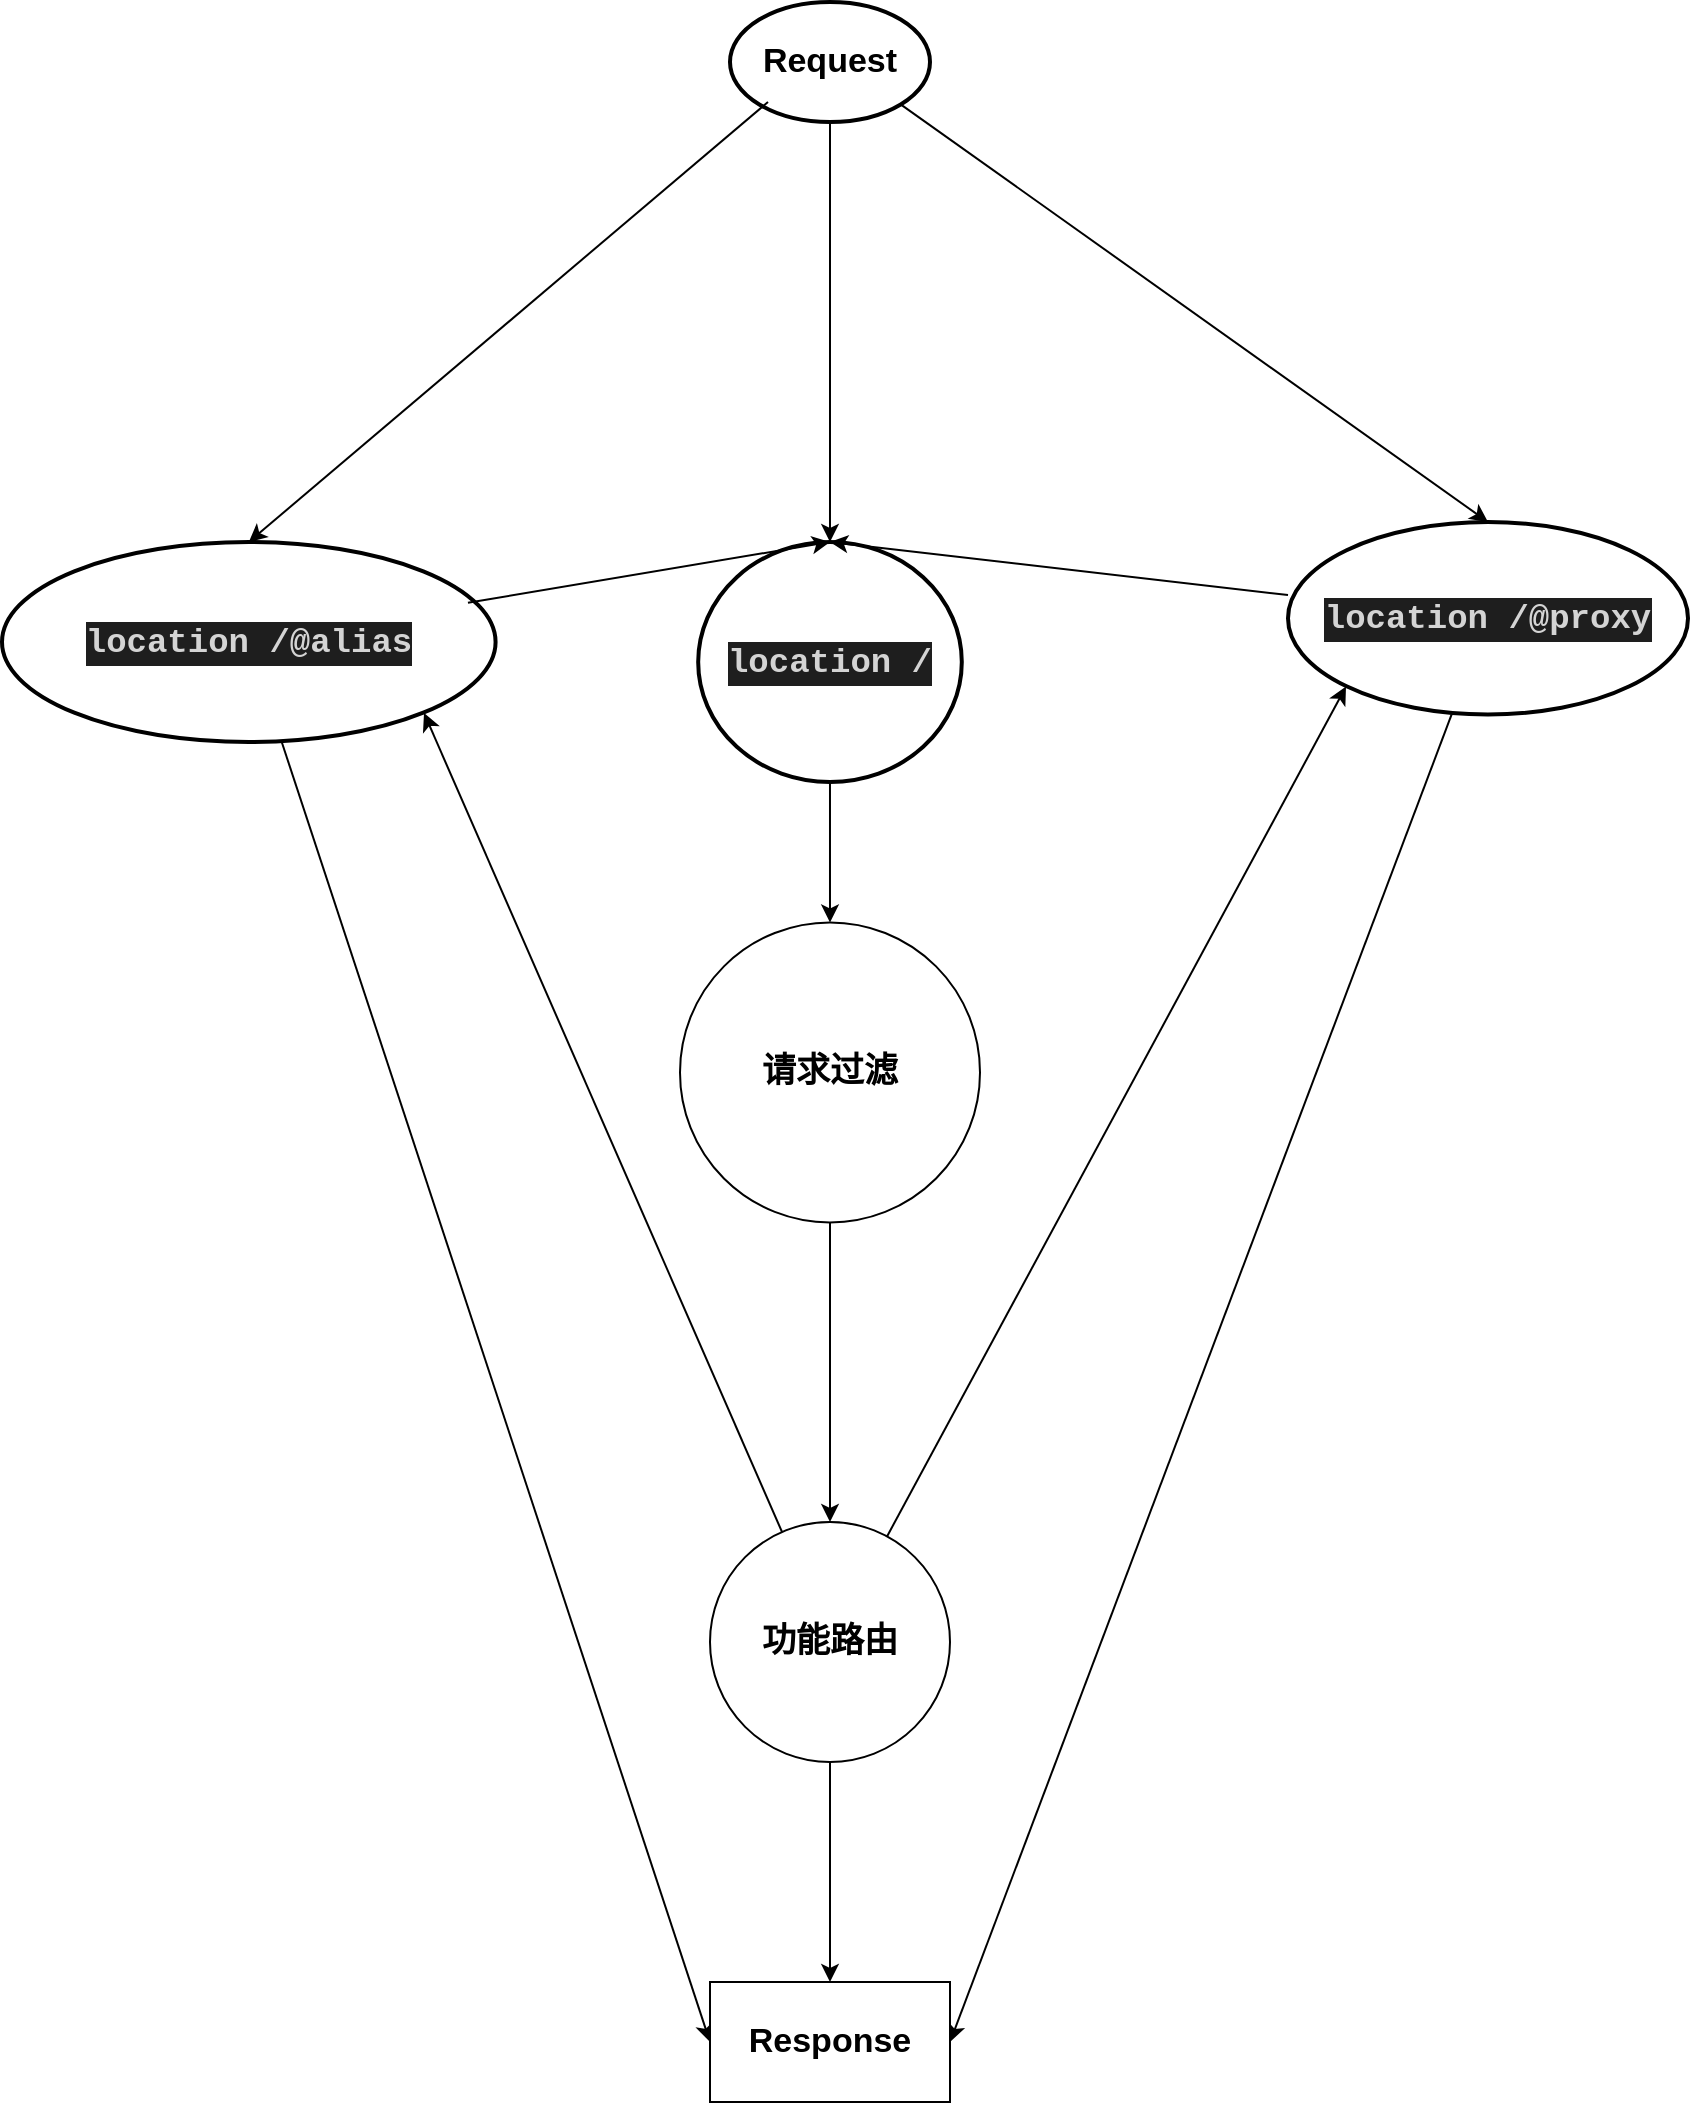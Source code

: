 <mxfile version="25.0.2">
  <diagram name="第 1 页" id="Zt5ibXBA5WIjVIBRoW1k">
    <mxGraphModel dx="1721" dy="2322" grid="1" gridSize="10" guides="1" tooltips="1" connect="1" arrows="1" fold="1" page="1" pageScale="1" pageWidth="827" pageHeight="1169" math="0" shadow="0">
      <root>
        <mxCell id="0" />
        <mxCell id="1" parent="0" />
        <mxCell id="FH_yMQz9iGabN4FnpaOF-27" style="edgeStyle=none;rounded=0;orthogonalLoop=1;jettySize=auto;html=1;entryX=1;entryY=0.5;entryDx=0;entryDy=0;" edge="1" parent="1" source="8jjzBjvg5EBtF9BENBWF-1" target="FH_yMQz9iGabN4FnpaOF-24">
          <mxGeometry relative="1" as="geometry" />
        </mxCell>
        <mxCell id="8jjzBjvg5EBtF9BENBWF-1" value="&lt;div style=&quot;color: rgb(212, 212, 212); background-color: rgb(30, 30, 30); font-family: Consolas, &amp;quot;Courier New&amp;quot;, monospace; line-height: 22px; white-space: pre;&quot;&gt;&lt;div style=&quot;line-height: 22px;&quot;&gt;location /@proxy&lt;/div&gt;&lt;/div&gt;" style="strokeWidth=2;html=1;shape=mxgraph.flowchart.start_1;whiteSpace=wrap;fontSize=17;fontStyle=1;aspect=fixed;" parent="1" vertex="1">
          <mxGeometry x="1470" y="180" width="200" height="96.23" as="geometry" />
        </mxCell>
        <mxCell id="FH_yMQz9iGabN4FnpaOF-26" style="edgeStyle=none;rounded=0;orthogonalLoop=1;jettySize=auto;html=1;entryX=0;entryY=0.5;entryDx=0;entryDy=0;" edge="1" parent="1" source="FH_yMQz9iGabN4FnpaOF-2" target="FH_yMQz9iGabN4FnpaOF-24">
          <mxGeometry relative="1" as="geometry" />
        </mxCell>
        <mxCell id="FH_yMQz9iGabN4FnpaOF-2" value="&lt;div style=&quot;color: rgb(212, 212, 212); background-color: rgb(30, 30, 30); font-family: Consolas, &amp;quot;Courier New&amp;quot;, monospace; line-height: 22px; white-space: pre;&quot;&gt;&lt;div style=&quot;line-height: 22px;&quot;&gt;location /@alias&lt;/div&gt;&lt;/div&gt;" style="strokeWidth=2;html=1;shape=mxgraph.flowchart.start_1;whiteSpace=wrap;fontSize=17;fontStyle=1;aspect=fixed;" vertex="1" parent="1">
          <mxGeometry x="827" y="190" width="246.79" height="100" as="geometry" />
        </mxCell>
        <mxCell id="FH_yMQz9iGabN4FnpaOF-21" style="edgeStyle=none;rounded=0;orthogonalLoop=1;jettySize=auto;html=1;fontSize=17;fontStyle=1" edge="1" parent="1" source="FH_yMQz9iGabN4FnpaOF-3" target="FH_yMQz9iGabN4FnpaOF-20">
          <mxGeometry relative="1" as="geometry" />
        </mxCell>
        <mxCell id="FH_yMQz9iGabN4FnpaOF-3" value="&lt;div style=&quot;background-color: rgb(30, 30, 30); font-family: Consolas, &amp;quot;Courier New&amp;quot;, monospace; line-height: 22px; white-space: pre;&quot;&gt;&lt;div style=&quot;color: rgb(212, 212, 212); line-height: 22px;&quot;&gt;location /&lt;/div&gt;&lt;/div&gt;" style="strokeWidth=2;html=1;shape=mxgraph.flowchart.start_1;whiteSpace=wrap;fontSize=17;fontStyle=1;aspect=fixed;" vertex="1" parent="1">
          <mxGeometry x="1175.09" y="190" width="131.81" height="120" as="geometry" />
        </mxCell>
        <mxCell id="FH_yMQz9iGabN4FnpaOF-7" style="edgeStyle=none;rounded=0;orthogonalLoop=1;jettySize=auto;html=1;fontSize=17;fontStyle=1" edge="1" parent="1" source="FH_yMQz9iGabN4FnpaOF-4" target="FH_yMQz9iGabN4FnpaOF-3">
          <mxGeometry relative="1" as="geometry" />
        </mxCell>
        <mxCell id="FH_yMQz9iGabN4FnpaOF-4" value="Request" style="strokeWidth=2;html=1;shape=mxgraph.flowchart.start_1;whiteSpace=wrap;labelBackgroundColor=none;fontSize=17;fontStyle=1" vertex="1" parent="1">
          <mxGeometry x="1191" y="-80" width="100" height="60" as="geometry" />
        </mxCell>
        <mxCell id="FH_yMQz9iGabN4FnpaOF-5" style="rounded=0;orthogonalLoop=1;jettySize=auto;html=1;entryX=0.5;entryY=0;entryDx=0;entryDy=0;entryPerimeter=0;fontSize=17;fontStyle=1;exitX=0.19;exitY=0.833;exitDx=0;exitDy=0;exitPerimeter=0;" edge="1" parent="1" source="FH_yMQz9iGabN4FnpaOF-4" target="FH_yMQz9iGabN4FnpaOF-2">
          <mxGeometry relative="1" as="geometry" />
        </mxCell>
        <mxCell id="FH_yMQz9iGabN4FnpaOF-8" style="edgeStyle=none;rounded=0;orthogonalLoop=1;jettySize=auto;html=1;entryX=0.5;entryY=0;entryDx=0;entryDy=0;entryPerimeter=0;fontSize=17;fontStyle=1;exitX=0.855;exitY=0.855;exitDx=0;exitDy=0;exitPerimeter=0;" edge="1" parent="1" source="FH_yMQz9iGabN4FnpaOF-4" target="8jjzBjvg5EBtF9BENBWF-1">
          <mxGeometry relative="1" as="geometry" />
        </mxCell>
        <mxCell id="FH_yMQz9iGabN4FnpaOF-11" style="edgeStyle=none;rounded=0;orthogonalLoop=1;jettySize=auto;html=1;entryX=0.5;entryY=0;entryDx=0;entryDy=0;entryPerimeter=0;fontSize=17;fontStyle=1;exitX=0.944;exitY=0.304;exitDx=0;exitDy=0;exitPerimeter=0;" edge="1" parent="1" source="FH_yMQz9iGabN4FnpaOF-2" target="FH_yMQz9iGabN4FnpaOF-3">
          <mxGeometry relative="1" as="geometry" />
        </mxCell>
        <mxCell id="FH_yMQz9iGabN4FnpaOF-13" style="edgeStyle=none;rounded=0;orthogonalLoop=1;jettySize=auto;html=1;entryX=0.5;entryY=0;entryDx=0;entryDy=0;entryPerimeter=0;fontSize=17;fontStyle=1" edge="1" parent="1" source="8jjzBjvg5EBtF9BENBWF-1" target="FH_yMQz9iGabN4FnpaOF-3">
          <mxGeometry relative="1" as="geometry" />
        </mxCell>
        <mxCell id="FH_yMQz9iGabN4FnpaOF-25" value="" style="edgeStyle=none;rounded=0;orthogonalLoop=1;jettySize=auto;html=1;fontSize=17;fontStyle=1" edge="1" parent="1" source="FH_yMQz9iGabN4FnpaOF-16" target="FH_yMQz9iGabN4FnpaOF-24">
          <mxGeometry relative="1" as="geometry" />
        </mxCell>
        <mxCell id="FH_yMQz9iGabN4FnpaOF-16" value="功能路由" style="ellipse;whiteSpace=wrap;html=1;aspect=fixed;fontSize=17;fontStyle=1" vertex="1" parent="1">
          <mxGeometry x="1181" y="680" width="120" height="120" as="geometry" />
        </mxCell>
        <mxCell id="FH_yMQz9iGabN4FnpaOF-19" style="edgeStyle=none;rounded=0;orthogonalLoop=1;jettySize=auto;html=1;entryX=0.855;entryY=0.855;entryDx=0;entryDy=0;entryPerimeter=0;fontSize=17;fontStyle=1" edge="1" parent="1" source="FH_yMQz9iGabN4FnpaOF-16" target="FH_yMQz9iGabN4FnpaOF-2">
          <mxGeometry relative="1" as="geometry" />
        </mxCell>
        <mxCell id="FH_yMQz9iGabN4FnpaOF-22" style="edgeStyle=none;rounded=0;orthogonalLoop=1;jettySize=auto;html=1;entryX=0.5;entryY=0;entryDx=0;entryDy=0;fontSize=17;fontStyle=1" edge="1" parent="1" source="FH_yMQz9iGabN4FnpaOF-20" target="FH_yMQz9iGabN4FnpaOF-16">
          <mxGeometry relative="1" as="geometry" />
        </mxCell>
        <mxCell id="FH_yMQz9iGabN4FnpaOF-20" value="请求过滤" style="ellipse;whiteSpace=wrap;html=1;aspect=fixed;fontSize=17;fontStyle=1" vertex="1" parent="1">
          <mxGeometry x="1166" y="380.22" width="150" height="150" as="geometry" />
        </mxCell>
        <mxCell id="FH_yMQz9iGabN4FnpaOF-23" style="edgeStyle=none;rounded=0;orthogonalLoop=1;jettySize=auto;html=1;entryX=0.145;entryY=0.855;entryDx=0;entryDy=0;entryPerimeter=0;fontSize=17;fontStyle=1" edge="1" parent="1" source="FH_yMQz9iGabN4FnpaOF-16" target="8jjzBjvg5EBtF9BENBWF-1">
          <mxGeometry relative="1" as="geometry" />
        </mxCell>
        <mxCell id="FH_yMQz9iGabN4FnpaOF-24" value="&lt;font&gt;Response&lt;/font&gt;" style="whiteSpace=wrap;html=1;fontSize=17;fontStyle=1" vertex="1" parent="1">
          <mxGeometry x="1181" y="910" width="120" height="60" as="geometry" />
        </mxCell>
      </root>
    </mxGraphModel>
  </diagram>
</mxfile>
